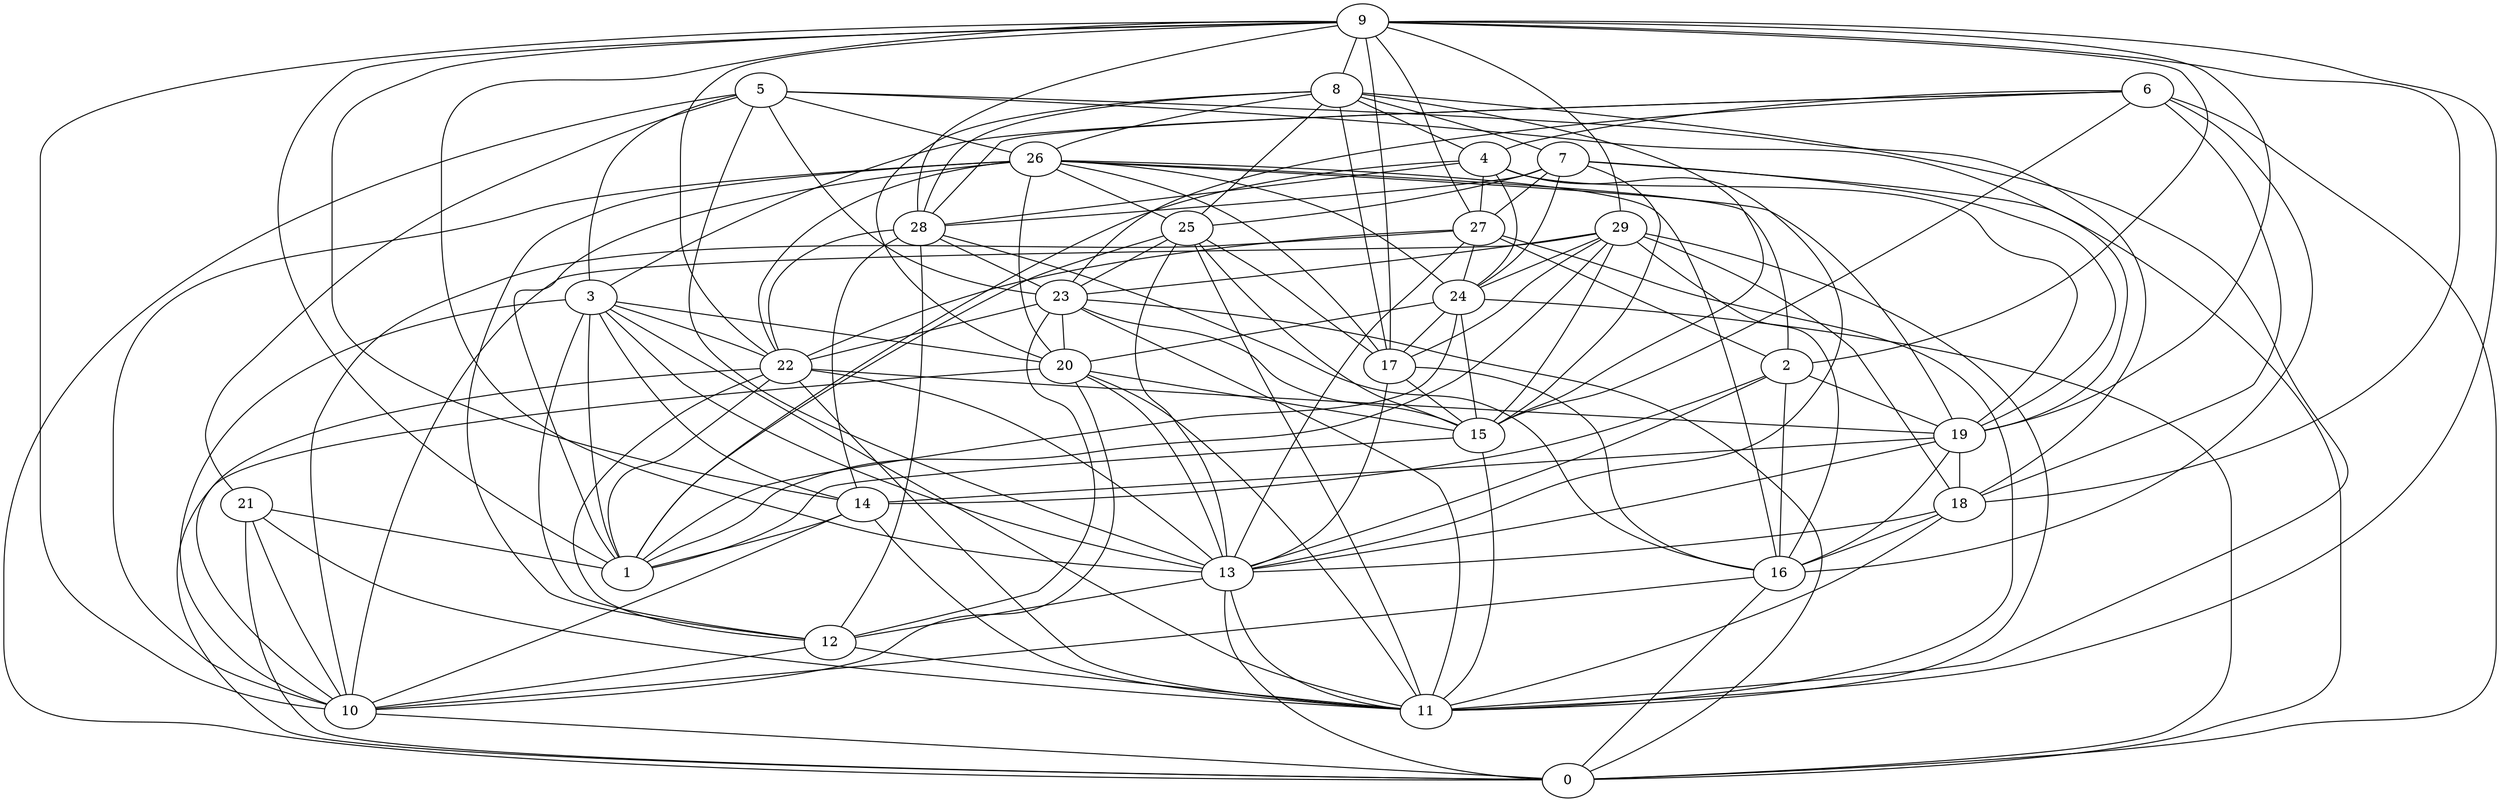 digraph GG_graph {

subgraph G_graph {
edge [color = black]
"4" -> "27" [dir = none]
"4" -> "19" [dir = none]
"4" -> "1" [dir = none]
"4" -> "24" [dir = none]
"25" -> "23" [dir = none]
"25" -> "1" [dir = none]
"25" -> "13" [dir = none]
"25" -> "11" [dir = none]
"2" -> "14" [dir = none]
"18" -> "13" [dir = none]
"9" -> "2" [dir = none]
"9" -> "29" [dir = none]
"9" -> "10" [dir = none]
"9" -> "27" [dir = none]
"9" -> "17" [dir = none]
"9" -> "18" [dir = none]
"9" -> "1" [dir = none]
"9" -> "11" [dir = none]
"9" -> "8" [dir = none]
"22" -> "11" [dir = none]
"22" -> "1" [dir = none]
"22" -> "19" [dir = none]
"22" -> "13" [dir = none]
"8" -> "11" [dir = none]
"8" -> "20" [dir = none]
"8" -> "26" [dir = none]
"8" -> "15" [dir = none]
"8" -> "17" [dir = none]
"29" -> "18" [dir = none]
"29" -> "15" [dir = none]
"29" -> "11" [dir = none]
"29" -> "16" [dir = none]
"15" -> "1" [dir = none]
"15" -> "11" [dir = none]
"13" -> "11" [dir = none]
"13" -> "12" [dir = none]
"27" -> "2" [dir = none]
"27" -> "10" [dir = none]
"27" -> "13" [dir = none]
"7" -> "15" [dir = none]
"7" -> "19" [dir = none]
"7" -> "25" [dir = none]
"7" -> "28" [dir = none]
"7" -> "27" [dir = none]
"17" -> "13" [dir = none]
"28" -> "23" [dir = none]
"28" -> "22" [dir = none]
"24" -> "15" [dir = none]
"24" -> "0" [dir = none]
"24" -> "1" [dir = none]
"19" -> "16" [dir = none]
"19" -> "18" [dir = none]
"19" -> "14" [dir = none]
"19" -> "13" [dir = none]
"26" -> "1" [dir = none]
"26" -> "20" [dir = none]
"26" -> "25" [dir = none]
"26" -> "22" [dir = none]
"26" -> "10" [dir = none]
"14" -> "10" [dir = none]
"14" -> "11" [dir = none]
"6" -> "23" [dir = none]
"6" -> "0" [dir = none]
"6" -> "15" [dir = none]
"6" -> "18" [dir = none]
"3" -> "12" [dir = none]
"3" -> "11" [dir = none]
"3" -> "13" [dir = none]
"3" -> "22" [dir = none]
"16" -> "0" [dir = none]
"12" -> "11" [dir = none]
"12" -> "10" [dir = none]
"20" -> "15" [dir = none]
"20" -> "13" [dir = none]
"20" -> "11" [dir = none]
"23" -> "20" [dir = none]
"23" -> "12" [dir = none]
"21" -> "10" [dir = none]
"21" -> "0" [dir = none]
"21" -> "11" [dir = none]
"21" -> "1" [dir = none]
"5" -> "19" [dir = none]
"5" -> "18" [dir = none]
"5" -> "13" [dir = none]
"5" -> "21" [dir = none]
"5" -> "0" [dir = none]
"5" -> "23" [dir = none]
"8" -> "28" [dir = none]
"8" -> "25" [dir = none]
"26" -> "16" [dir = none]
"5" -> "26" [dir = none]
"2" -> "19" [dir = none]
"29" -> "1" [dir = none]
"23" -> "11" [dir = none]
"27" -> "22" [dir = none]
"28" -> "12" [dir = none]
"23" -> "0" [dir = none]
"28" -> "16" [dir = none]
"2" -> "13" [dir = none]
"3" -> "1" [dir = none]
"9" -> "13" [dir = none]
"4" -> "28" [dir = none]
"6" -> "3" [dir = none]
"26" -> "2" [dir = none]
"26" -> "24" [dir = none]
"3" -> "14" [dir = none]
"7" -> "24" [dir = none]
"22" -> "12" [dir = none]
"22" -> "10" [dir = none]
"26" -> "19" [dir = none]
"26" -> "12" [dir = none]
"16" -> "10" [dir = none]
"14" -> "1" [dir = none]
"29" -> "24" [dir = none]
"29" -> "23" [dir = none]
"4" -> "13" [dir = none]
"7" -> "0" [dir = none]
"20" -> "0" [dir = none]
"5" -> "3" [dir = none]
"27" -> "11" [dir = none]
"29" -> "17" [dir = none]
"3" -> "10" [dir = none]
"18" -> "16" [dir = none]
"2" -> "16" [dir = none]
"29" -> "10" [dir = none]
"20" -> "10" [dir = none]
"6" -> "4" [dir = none]
"8" -> "7" [dir = none]
"25" -> "17" [dir = none]
"17" -> "16" [dir = none]
"13" -> "0" [dir = none]
"27" -> "24" [dir = none]
"18" -> "11" [dir = none]
"23" -> "15" [dir = none]
"6" -> "28" [dir = none]
"9" -> "14" [dir = none]
"3" -> "20" [dir = none]
"17" -> "15" [dir = none]
"9" -> "28" [dir = none]
"9" -> "19" [dir = none]
"6" -> "16" [dir = none]
"9" -> "22" [dir = none]
"26" -> "17" [dir = none]
"25" -> "15" [dir = none]
"28" -> "14" [dir = none]
"24" -> "20" [dir = none]
"23" -> "22" [dir = none]
"8" -> "4" [dir = none]
"24" -> "17" [dir = none]
"10" -> "0" [dir = none]
}

}
